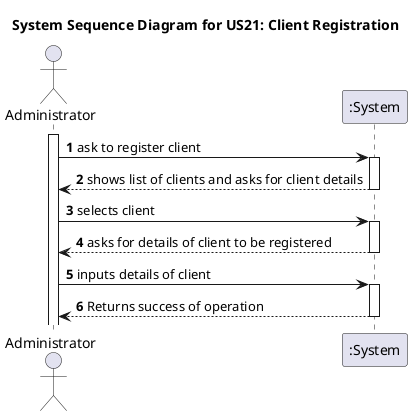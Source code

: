 @startuml
'https://plantuml.com/sequence-diagram

title System Sequence Diagram for US21: Client Registration

autoactivate on
autonumber

actor "Administrator" as User
participant ":System" as System

activate User

User -> System: ask to register client
System --> User: shows list of clients and asks for client details

User -> System: selects client
System --> User: asks for details of client to be registered

User -> System: inputs details of client
System-->User: Returns success of operation

@enduml